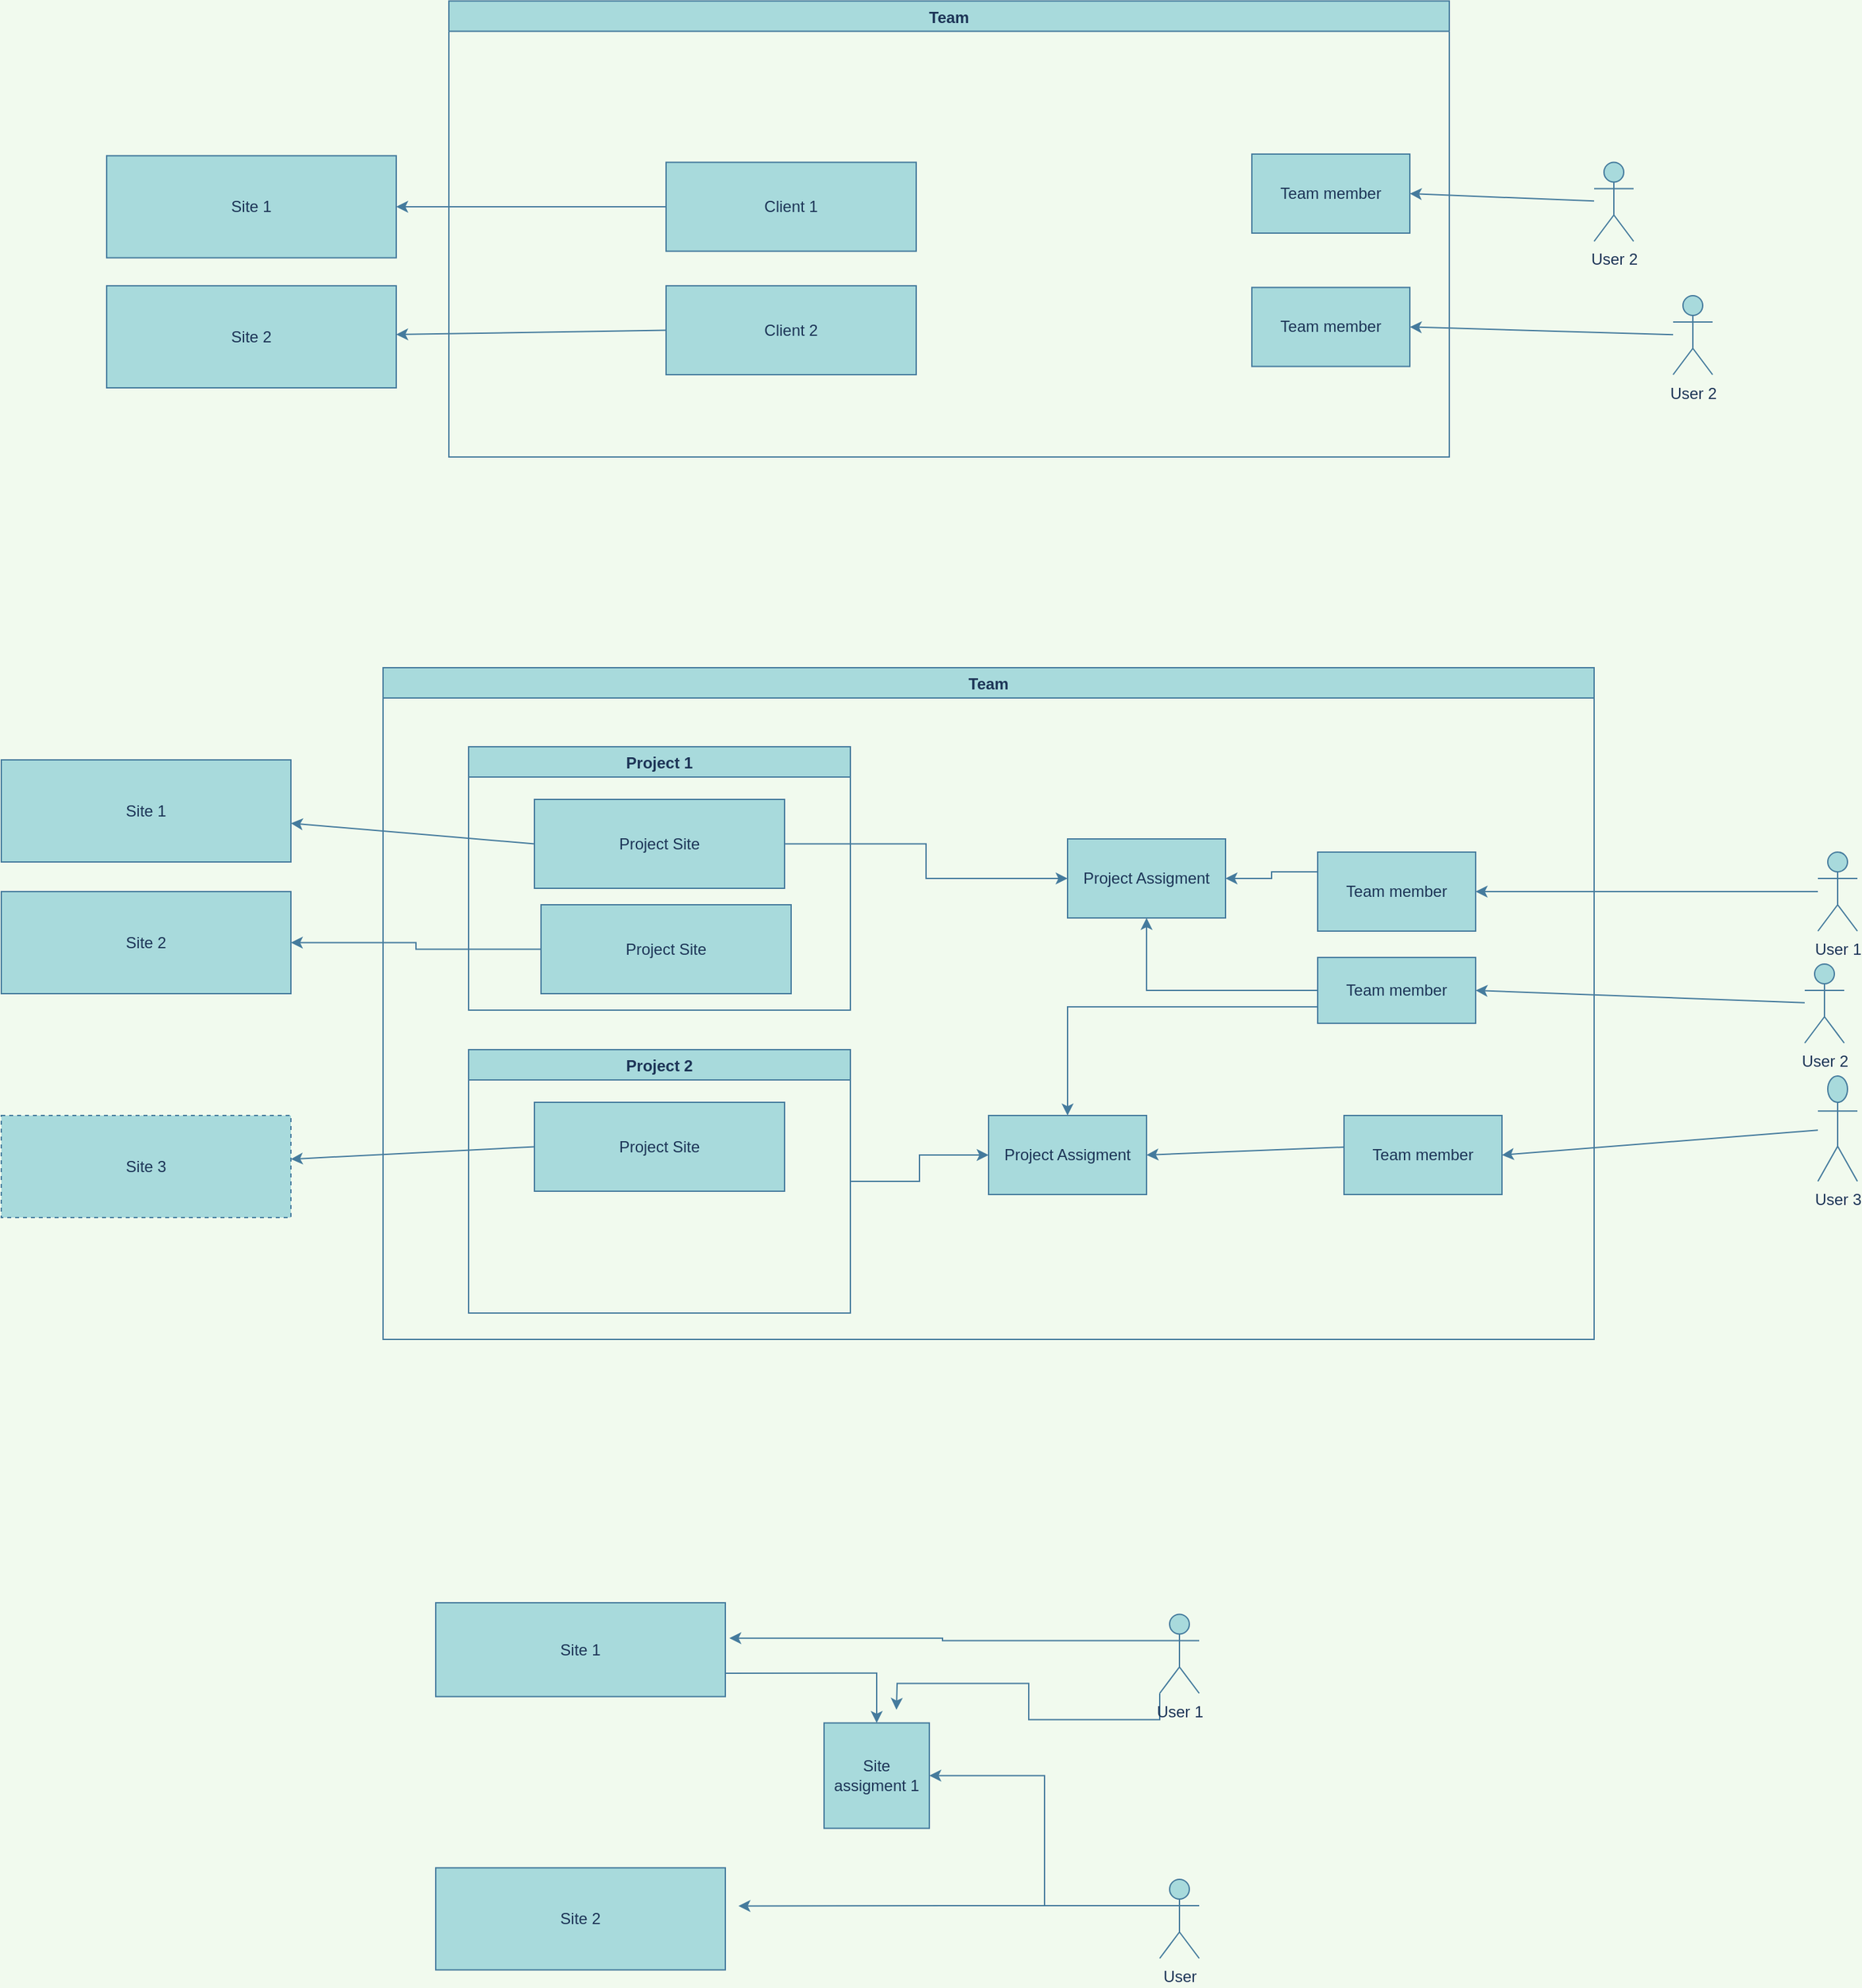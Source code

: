 <mxfile version="17.2.5" type="github">
  <diagram id="3vVKirpilA6g24LbScqC" name="Page-1">
    <mxGraphModel dx="2858" dy="2224" grid="1" gridSize="10" guides="1" tooltips="1" connect="1" arrows="1" fold="1" page="1" pageScale="1" pageWidth="850" pageHeight="1100" background="#F1FAEE" math="0" shadow="0">
      <root>
        <mxCell id="0" />
        <mxCell id="1" parent="0" />
        <mxCell id="0-7ryQPBKPl0MrNLd8Y_-3" value="Site 1" style="rounded=0;whiteSpace=wrap;html=1;fillColor=#A8DADC;strokeColor=#457B9D;fontColor=#1D3557;" vertex="1" parent="1">
          <mxGeometry x="-600" y="130" width="220" height="77.5" as="geometry" />
        </mxCell>
        <mxCell id="0-7ryQPBKPl0MrNLd8Y_-18" style="edgeStyle=orthogonalEdgeStyle;rounded=0;orthogonalLoop=1;jettySize=auto;html=1;exitX=0;exitY=0.333;exitDx=0;exitDy=0;exitPerimeter=0;entryX=1.014;entryY=0.377;entryDx=0;entryDy=0;entryPerimeter=0;labelBackgroundColor=#F1FAEE;strokeColor=#457B9D;fontColor=#1D3557;" edge="1" parent="1" source="0-7ryQPBKPl0MrNLd8Y_-10" target="0-7ryQPBKPl0MrNLd8Y_-12">
          <mxGeometry relative="1" as="geometry" />
        </mxCell>
        <mxCell id="0-7ryQPBKPl0MrNLd8Y_-23" style="edgeStyle=orthogonalEdgeStyle;rounded=0;orthogonalLoop=1;jettySize=auto;html=1;exitX=0;exitY=1;exitDx=0;exitDy=0;exitPerimeter=0;labelBackgroundColor=#F1FAEE;strokeColor=#457B9D;fontColor=#1D3557;" edge="1" parent="1" source="0-7ryQPBKPl0MrNLd8Y_-10">
          <mxGeometry relative="1" as="geometry">
            <mxPoint x="80" y="851.25" as="targetPoint" />
          </mxGeometry>
        </mxCell>
        <mxCell id="0-7ryQPBKPl0MrNLd8Y_-10" value="User 1" style="shape=umlActor;verticalLabelPosition=bottom;verticalAlign=top;html=1;outlineConnect=0;fillColor=#A8DADC;strokeColor=#457B9D;fontColor=#1D3557;" vertex="1" parent="1">
          <mxGeometry x="280" y="778.75" width="30" height="60" as="geometry" />
        </mxCell>
        <mxCell id="0-7ryQPBKPl0MrNLd8Y_-22" style="edgeStyle=orthogonalEdgeStyle;rounded=0;orthogonalLoop=1;jettySize=auto;html=1;exitX=1;exitY=0.75;exitDx=0;exitDy=0;entryX=0.5;entryY=0;entryDx=0;entryDy=0;labelBackgroundColor=#F1FAEE;strokeColor=#457B9D;fontColor=#1D3557;" edge="1" parent="1" source="0-7ryQPBKPl0MrNLd8Y_-12" target="0-7ryQPBKPl0MrNLd8Y_-20">
          <mxGeometry relative="1" as="geometry" />
        </mxCell>
        <mxCell id="0-7ryQPBKPl0MrNLd8Y_-12" value="Site 1" style="rounded=0;whiteSpace=wrap;html=1;fillColor=#A8DADC;strokeColor=#457B9D;fontColor=#1D3557;" vertex="1" parent="1">
          <mxGeometry x="-270" y="770" width="220" height="71.25" as="geometry" />
        </mxCell>
        <mxCell id="0-7ryQPBKPl0MrNLd8Y_-19" style="edgeStyle=orthogonalEdgeStyle;rounded=0;orthogonalLoop=1;jettySize=auto;html=1;exitX=0;exitY=0.333;exitDx=0;exitDy=0;exitPerimeter=0;labelBackgroundColor=#F1FAEE;strokeColor=#457B9D;fontColor=#1D3557;" edge="1" parent="1" source="0-7ryQPBKPl0MrNLd8Y_-13">
          <mxGeometry relative="1" as="geometry">
            <mxPoint x="-40" y="1000.25" as="targetPoint" />
          </mxGeometry>
        </mxCell>
        <mxCell id="0-7ryQPBKPl0MrNLd8Y_-24" style="edgeStyle=orthogonalEdgeStyle;rounded=0;orthogonalLoop=1;jettySize=auto;html=1;exitX=0;exitY=0.333;exitDx=0;exitDy=0;exitPerimeter=0;entryX=1;entryY=0.5;entryDx=0;entryDy=0;labelBackgroundColor=#F1FAEE;strokeColor=#457B9D;fontColor=#1D3557;" edge="1" parent="1" source="0-7ryQPBKPl0MrNLd8Y_-13" target="0-7ryQPBKPl0MrNLd8Y_-20">
          <mxGeometry relative="1" as="geometry" />
        </mxCell>
        <mxCell id="0-7ryQPBKPl0MrNLd8Y_-13" value="User" style="shape=umlActor;verticalLabelPosition=bottom;verticalAlign=top;html=1;outlineConnect=0;fillColor=#A8DADC;strokeColor=#457B9D;fontColor=#1D3557;" vertex="1" parent="1">
          <mxGeometry x="280" y="980" width="30" height="60" as="geometry" />
        </mxCell>
        <mxCell id="0-7ryQPBKPl0MrNLd8Y_-14" value="Site 2" style="rounded=0;whiteSpace=wrap;html=1;fillColor=#A8DADC;strokeColor=#457B9D;fontColor=#1D3557;" vertex="1" parent="1">
          <mxGeometry x="-270" y="971.25" width="220" height="77.5" as="geometry" />
        </mxCell>
        <mxCell id="0-7ryQPBKPl0MrNLd8Y_-20" value="Site assigment 1" style="whiteSpace=wrap;html=1;aspect=fixed;fillColor=#A8DADC;strokeColor=#457B9D;fontColor=#1D3557;" vertex="1" parent="1">
          <mxGeometry x="25" y="861.25" width="80" height="80" as="geometry" />
        </mxCell>
        <mxCell id="0-7ryQPBKPl0MrNLd8Y_-34" value="" style="endArrow=classic;html=1;rounded=0;exitX=0;exitY=0.5;exitDx=0;exitDy=0;labelBackgroundColor=#F1FAEE;strokeColor=#457B9D;fontColor=#1D3557;" edge="1" parent="1" source="0-7ryQPBKPl0MrNLd8Y_-6" target="0-7ryQPBKPl0MrNLd8Y_-3">
          <mxGeometry width="50" height="50" relative="1" as="geometry">
            <mxPoint x="310" y="710" as="sourcePoint" />
            <mxPoint x="360" y="660" as="targetPoint" />
          </mxGeometry>
        </mxCell>
        <mxCell id="0-7ryQPBKPl0MrNLd8Y_-35" value="User 1" style="shape=umlActor;verticalLabelPosition=bottom;verticalAlign=top;html=1;outlineConnect=0;fillColor=#A8DADC;strokeColor=#457B9D;fontColor=#1D3557;" vertex="1" parent="1">
          <mxGeometry x="780" y="200" width="30" height="60" as="geometry" />
        </mxCell>
        <mxCell id="0-7ryQPBKPl0MrNLd8Y_-36" value="" style="endArrow=classic;html=1;rounded=0;entryX=1;entryY=0.5;entryDx=0;entryDy=0;labelBackgroundColor=#F1FAEE;strokeColor=#457B9D;fontColor=#1D3557;" edge="1" parent="1" source="0-7ryQPBKPl0MrNLd8Y_-35" target="0-7ryQPBKPl0MrNLd8Y_-9">
          <mxGeometry width="50" height="50" relative="1" as="geometry">
            <mxPoint x="310" y="710" as="sourcePoint" />
            <mxPoint x="360" y="660" as="targetPoint" />
          </mxGeometry>
        </mxCell>
        <mxCell id="0-7ryQPBKPl0MrNLd8Y_-38" value="Site 1" style="rounded=0;whiteSpace=wrap;html=1;fillColor=#A8DADC;strokeColor=#457B9D;fontColor=#1D3557;" vertex="1" parent="1">
          <mxGeometry x="-520" y="-328.75" width="220" height="77.5" as="geometry" />
        </mxCell>
        <mxCell id="0-7ryQPBKPl0MrNLd8Y_-47" value="" style="endArrow=classic;html=1;rounded=0;exitX=0;exitY=0.5;exitDx=0;exitDy=0;labelBackgroundColor=#F1FAEE;strokeColor=#457B9D;fontColor=#1D3557;" edge="1" parent="1" source="0-7ryQPBKPl0MrNLd8Y_-41" target="0-7ryQPBKPl0MrNLd8Y_-38">
          <mxGeometry width="50" height="50" relative="1" as="geometry">
            <mxPoint x="210" y="140" as="sourcePoint" />
            <mxPoint x="260" y="90" as="targetPoint" />
          </mxGeometry>
        </mxCell>
        <mxCell id="0-7ryQPBKPl0MrNLd8Y_-48" value="User 2" style="shape=umlActor;verticalLabelPosition=bottom;verticalAlign=top;html=1;outlineConnect=0;fillColor=#A8DADC;strokeColor=#457B9D;fontColor=#1D3557;" vertex="1" parent="1">
          <mxGeometry x="610" y="-323.75" width="30" height="60" as="geometry" />
        </mxCell>
        <mxCell id="0-7ryQPBKPl0MrNLd8Y_-49" value="" style="endArrow=classic;html=1;rounded=0;entryX=1;entryY=0.5;entryDx=0;entryDy=0;labelBackgroundColor=#F1FAEE;strokeColor=#457B9D;fontColor=#1D3557;" edge="1" parent="1" source="0-7ryQPBKPl0MrNLd8Y_-48" target="0-7ryQPBKPl0MrNLd8Y_-44">
          <mxGeometry width="50" height="50" relative="1" as="geometry">
            <mxPoint x="210" y="140" as="sourcePoint" />
            <mxPoint x="260" y="90" as="targetPoint" />
          </mxGeometry>
        </mxCell>
        <mxCell id="0-7ryQPBKPl0MrNLd8Y_-55" value="Team" style="swimlane;fillColor=#A8DADC;strokeColor=#457B9D;fontColor=#1D3557;" vertex="1" parent="1">
          <mxGeometry x="-260" y="-446.25" width="760" height="346.25" as="geometry" />
        </mxCell>
        <mxCell id="0-7ryQPBKPl0MrNLd8Y_-44" value="Team member" style="rounded=0;whiteSpace=wrap;html=1;fillColor=#A8DADC;strokeColor=#457B9D;fontColor=#1D3557;" vertex="1" parent="0-7ryQPBKPl0MrNLd8Y_-55">
          <mxGeometry x="610" y="116.25" width="120" height="60" as="geometry" />
        </mxCell>
        <mxCell id="0-7ryQPBKPl0MrNLd8Y_-41" value="Client 1" style="rounded=0;whiteSpace=wrap;html=1;fillColor=#A8DADC;strokeColor=#457B9D;fontColor=#1D3557;" vertex="1" parent="0-7ryQPBKPl0MrNLd8Y_-55">
          <mxGeometry x="165" y="122.5" width="190" height="67.5" as="geometry" />
        </mxCell>
        <mxCell id="0-7ryQPBKPl0MrNLd8Y_-63" value="Site 2" style="rounded=0;whiteSpace=wrap;html=1;fillColor=#A8DADC;strokeColor=#457B9D;fontColor=#1D3557;" vertex="1" parent="0-7ryQPBKPl0MrNLd8Y_-55">
          <mxGeometry x="-260" y="216.25" width="220" height="77.5" as="geometry" />
        </mxCell>
        <mxCell id="0-7ryQPBKPl0MrNLd8Y_-64" value="" style="endArrow=classic;html=1;rounded=0;exitX=0;exitY=0.5;exitDx=0;exitDy=0;labelBackgroundColor=#F1FAEE;strokeColor=#457B9D;fontColor=#1D3557;" edge="1" parent="0-7ryQPBKPl0MrNLd8Y_-55" source="0-7ryQPBKPl0MrNLd8Y_-65" target="0-7ryQPBKPl0MrNLd8Y_-63">
          <mxGeometry width="50" height="50" relative="1" as="geometry">
            <mxPoint x="530" y="680" as="sourcePoint" />
            <mxPoint x="580" y="630" as="targetPoint" />
          </mxGeometry>
        </mxCell>
        <mxCell id="0-7ryQPBKPl0MrNLd8Y_-65" value="Client 2" style="rounded=0;whiteSpace=wrap;html=1;fillColor=#A8DADC;strokeColor=#457B9D;fontColor=#1D3557;" vertex="1" parent="0-7ryQPBKPl0MrNLd8Y_-55">
          <mxGeometry x="165" y="216.25" width="190" height="67.5" as="geometry" />
        </mxCell>
        <mxCell id="0-7ryQPBKPl0MrNLd8Y_-66" value="User 2" style="shape=umlActor;verticalLabelPosition=bottom;verticalAlign=top;html=1;outlineConnect=0;fillColor=#A8DADC;strokeColor=#457B9D;fontColor=#1D3557;" vertex="1" parent="0-7ryQPBKPl0MrNLd8Y_-55">
          <mxGeometry x="930" y="223.75" width="30" height="60" as="geometry" />
        </mxCell>
        <mxCell id="0-7ryQPBKPl0MrNLd8Y_-67" value="" style="endArrow=classic;html=1;rounded=0;entryX=1;entryY=0.5;entryDx=0;entryDy=0;labelBackgroundColor=#F1FAEE;strokeColor=#457B9D;fontColor=#1D3557;" edge="1" parent="0-7ryQPBKPl0MrNLd8Y_-55" source="0-7ryQPBKPl0MrNLd8Y_-66" target="0-7ryQPBKPl0MrNLd8Y_-68">
          <mxGeometry width="50" height="50" relative="1" as="geometry">
            <mxPoint x="530" y="687.5" as="sourcePoint" />
            <mxPoint x="580" y="637.5" as="targetPoint" />
          </mxGeometry>
        </mxCell>
        <mxCell id="0-7ryQPBKPl0MrNLd8Y_-68" value="Team member" style="rounded=0;whiteSpace=wrap;html=1;fillColor=#A8DADC;strokeColor=#457B9D;fontColor=#1D3557;" vertex="1" parent="0-7ryQPBKPl0MrNLd8Y_-55">
          <mxGeometry x="610" y="217.5" width="120" height="60" as="geometry" />
        </mxCell>
        <mxCell id="0-7ryQPBKPl0MrNLd8Y_-56" value="Team" style="swimlane;fillColor=#A8DADC;strokeColor=#457B9D;fontColor=#1D3557;" vertex="1" parent="1">
          <mxGeometry x="-310" y="60" width="920" height="510" as="geometry" />
        </mxCell>
        <mxCell id="0-7ryQPBKPl0MrNLd8Y_-59" value="Project 1" style="swimlane;fillColor=#A8DADC;strokeColor=#457B9D;fontColor=#1D3557;" vertex="1" parent="0-7ryQPBKPl0MrNLd8Y_-56">
          <mxGeometry x="65" y="60.0" width="290" height="200" as="geometry" />
        </mxCell>
        <mxCell id="0-7ryQPBKPl0MrNLd8Y_-6" value="Project Site" style="rounded=0;whiteSpace=wrap;html=1;fillColor=#A8DADC;strokeColor=#457B9D;fontColor=#1D3557;" vertex="1" parent="0-7ryQPBKPl0MrNLd8Y_-59">
          <mxGeometry x="50" y="40" width="190" height="67.5" as="geometry" />
        </mxCell>
        <mxCell id="0-7ryQPBKPl0MrNLd8Y_-73" value="Project Site" style="rounded=0;whiteSpace=wrap;html=1;fillColor=#A8DADC;strokeColor=#457B9D;fontColor=#1D3557;" vertex="1" parent="0-7ryQPBKPl0MrNLd8Y_-59">
          <mxGeometry x="55" y="120" width="190" height="67.5" as="geometry" />
        </mxCell>
        <mxCell id="0-7ryQPBKPl0MrNLd8Y_-29" value="Project Assigment" style="rounded=0;whiteSpace=wrap;html=1;fillColor=#A8DADC;strokeColor=#457B9D;fontColor=#1D3557;" vertex="1" parent="0-7ryQPBKPl0MrNLd8Y_-56">
          <mxGeometry x="520" y="130" width="120" height="60" as="geometry" />
        </mxCell>
        <mxCell id="0-7ryQPBKPl0MrNLd8Y_-9" value="Team member" style="rounded=0;whiteSpace=wrap;html=1;fillColor=#A8DADC;strokeColor=#457B9D;fontColor=#1D3557;" vertex="1" parent="0-7ryQPBKPl0MrNLd8Y_-56">
          <mxGeometry x="710" y="140" width="120" height="60" as="geometry" />
        </mxCell>
        <mxCell id="0-7ryQPBKPl0MrNLd8Y_-33" style="edgeStyle=orthogonalEdgeStyle;rounded=0;orthogonalLoop=1;jettySize=auto;html=1;exitX=0;exitY=0.25;exitDx=0;exitDy=0;labelBackgroundColor=#F1FAEE;strokeColor=#457B9D;fontColor=#1D3557;" edge="1" parent="0-7ryQPBKPl0MrNLd8Y_-56" source="0-7ryQPBKPl0MrNLd8Y_-9" target="0-7ryQPBKPl0MrNLd8Y_-29">
          <mxGeometry relative="1" as="geometry" />
        </mxCell>
        <mxCell id="0-7ryQPBKPl0MrNLd8Y_-61" style="edgeStyle=orthogonalEdgeStyle;rounded=0;orthogonalLoop=1;jettySize=auto;html=1;entryX=0;entryY=0.5;entryDx=0;entryDy=0;labelBackgroundColor=#F1FAEE;strokeColor=#457B9D;fontColor=#1D3557;" edge="1" parent="0-7ryQPBKPl0MrNLd8Y_-56" source="0-7ryQPBKPl0MrNLd8Y_-6" target="0-7ryQPBKPl0MrNLd8Y_-29">
          <mxGeometry relative="1" as="geometry" />
        </mxCell>
        <mxCell id="0-7ryQPBKPl0MrNLd8Y_-83" value="Team member" style="rounded=0;whiteSpace=wrap;html=1;fillColor=#A8DADC;strokeColor=#457B9D;fontColor=#1D3557;" vertex="1" parent="0-7ryQPBKPl0MrNLd8Y_-56">
          <mxGeometry x="730" y="340" width="120" height="60" as="geometry" />
        </mxCell>
        <mxCell id="0-7ryQPBKPl0MrNLd8Y_-86" style="edgeStyle=orthogonalEdgeStyle;rounded=0;orthogonalLoop=1;jettySize=auto;html=1;exitX=0;exitY=0.5;exitDx=0;exitDy=0;labelBackgroundColor=#F1FAEE;strokeColor=#457B9D;fontColor=#1D3557;" edge="1" parent="0-7ryQPBKPl0MrNLd8Y_-56" source="0-7ryQPBKPl0MrNLd8Y_-79" target="0-7ryQPBKPl0MrNLd8Y_-29">
          <mxGeometry relative="1" as="geometry" />
        </mxCell>
        <mxCell id="0-7ryQPBKPl0MrNLd8Y_-96" style="edgeStyle=orthogonalEdgeStyle;rounded=0;orthogonalLoop=1;jettySize=auto;html=1;exitX=0;exitY=0.75;exitDx=0;exitDy=0;entryX=0.5;entryY=0;entryDx=0;entryDy=0;labelBackgroundColor=#F1FAEE;strokeColor=#457B9D;fontColor=#1D3557;" edge="1" parent="0-7ryQPBKPl0MrNLd8Y_-56" source="0-7ryQPBKPl0MrNLd8Y_-79" target="0-7ryQPBKPl0MrNLd8Y_-92">
          <mxGeometry relative="1" as="geometry" />
        </mxCell>
        <mxCell id="0-7ryQPBKPl0MrNLd8Y_-79" value="Team member" style="rounded=0;whiteSpace=wrap;html=1;fillColor=#A8DADC;strokeColor=#457B9D;fontColor=#1D3557;" vertex="1" parent="0-7ryQPBKPl0MrNLd8Y_-56">
          <mxGeometry x="710" y="220" width="120" height="50" as="geometry" />
        </mxCell>
        <mxCell id="0-7ryQPBKPl0MrNLd8Y_-95" style="edgeStyle=orthogonalEdgeStyle;rounded=0;orthogonalLoop=1;jettySize=auto;html=1;exitX=1;exitY=0.5;exitDx=0;exitDy=0;labelBackgroundColor=#F1FAEE;strokeColor=#457B9D;fontColor=#1D3557;" edge="1" parent="0-7ryQPBKPl0MrNLd8Y_-56" source="0-7ryQPBKPl0MrNLd8Y_-87" target="0-7ryQPBKPl0MrNLd8Y_-92">
          <mxGeometry relative="1" as="geometry" />
        </mxCell>
        <mxCell id="0-7ryQPBKPl0MrNLd8Y_-87" value="Project 2" style="swimlane;fillColor=#A8DADC;strokeColor=#457B9D;fontColor=#1D3557;" vertex="1" parent="0-7ryQPBKPl0MrNLd8Y_-56">
          <mxGeometry x="65" y="290" width="290" height="200" as="geometry" />
        </mxCell>
        <mxCell id="0-7ryQPBKPl0MrNLd8Y_-88" value="Project Site" style="rounded=0;whiteSpace=wrap;html=1;fillColor=#A8DADC;strokeColor=#457B9D;fontColor=#1D3557;" vertex="1" parent="0-7ryQPBKPl0MrNLd8Y_-87">
          <mxGeometry x="50" y="40" width="190" height="67.5" as="geometry" />
        </mxCell>
        <mxCell id="0-7ryQPBKPl0MrNLd8Y_-92" value="Project Assigment" style="rounded=0;whiteSpace=wrap;html=1;fillColor=#A8DADC;strokeColor=#457B9D;fontColor=#1D3557;" vertex="1" parent="0-7ryQPBKPl0MrNLd8Y_-56">
          <mxGeometry x="460" y="340" width="120" height="60" as="geometry" />
        </mxCell>
        <mxCell id="0-7ryQPBKPl0MrNLd8Y_-93" value="" style="endArrow=classic;html=1;rounded=0;entryX=1;entryY=0.5;entryDx=0;entryDy=0;exitX=0;exitY=0.4;exitDx=0;exitDy=0;exitPerimeter=0;labelBackgroundColor=#F1FAEE;strokeColor=#457B9D;fontColor=#1D3557;" edge="1" parent="0-7ryQPBKPl0MrNLd8Y_-56" source="0-7ryQPBKPl0MrNLd8Y_-83" target="0-7ryQPBKPl0MrNLd8Y_-92">
          <mxGeometry width="50" height="50" relative="1" as="geometry">
            <mxPoint x="660" y="380" as="sourcePoint" />
            <mxPoint x="710" y="330" as="targetPoint" />
          </mxGeometry>
        </mxCell>
        <mxCell id="0-7ryQPBKPl0MrNLd8Y_-74" value="Site 2" style="rounded=0;whiteSpace=wrap;html=1;fillColor=#A8DADC;strokeColor=#457B9D;fontColor=#1D3557;" vertex="1" parent="1">
          <mxGeometry x="-600" y="230" width="220" height="77.5" as="geometry" />
        </mxCell>
        <mxCell id="0-7ryQPBKPl0MrNLd8Y_-75" style="edgeStyle=orthogonalEdgeStyle;rounded=0;orthogonalLoop=1;jettySize=auto;html=1;entryX=1;entryY=0.5;entryDx=0;entryDy=0;labelBackgroundColor=#F1FAEE;strokeColor=#457B9D;fontColor=#1D3557;" edge="1" parent="1" source="0-7ryQPBKPl0MrNLd8Y_-73" target="0-7ryQPBKPl0MrNLd8Y_-74">
          <mxGeometry relative="1" as="geometry" />
        </mxCell>
        <mxCell id="0-7ryQPBKPl0MrNLd8Y_-77" value="User 2" style="shape=umlActor;verticalLabelPosition=bottom;verticalAlign=top;html=1;outlineConnect=0;fillColor=#A8DADC;strokeColor=#457B9D;fontColor=#1D3557;" vertex="1" parent="1">
          <mxGeometry x="770" y="285" width="30" height="60" as="geometry" />
        </mxCell>
        <mxCell id="0-7ryQPBKPl0MrNLd8Y_-78" value="" style="endArrow=classic;html=1;rounded=0;entryX=1;entryY=0.5;entryDx=0;entryDy=0;labelBackgroundColor=#F1FAEE;strokeColor=#457B9D;fontColor=#1D3557;" edge="1" parent="1" source="0-7ryQPBKPl0MrNLd8Y_-77" target="0-7ryQPBKPl0MrNLd8Y_-79">
          <mxGeometry width="50" height="50" relative="1" as="geometry">
            <mxPoint x="320" y="720" as="sourcePoint" />
            <mxPoint x="370" y="670" as="targetPoint" />
          </mxGeometry>
        </mxCell>
        <mxCell id="0-7ryQPBKPl0MrNLd8Y_-81" value="&lt;div&gt;User 3&lt;/div&gt;&lt;div&gt;&lt;br&gt;&lt;/div&gt;" style="shape=umlActor;verticalLabelPosition=bottom;verticalAlign=top;html=1;outlineConnect=0;fillColor=#A8DADC;strokeColor=#457B9D;fontColor=#1D3557;" vertex="1" parent="1">
          <mxGeometry x="780" y="370" width="30" height="80" as="geometry" />
        </mxCell>
        <mxCell id="0-7ryQPBKPl0MrNLd8Y_-82" value="" style="endArrow=classic;html=1;rounded=0;entryX=1;entryY=0.5;entryDx=0;entryDy=0;labelBackgroundColor=#F1FAEE;strokeColor=#457B9D;fontColor=#1D3557;" edge="1" parent="1" source="0-7ryQPBKPl0MrNLd8Y_-81" target="0-7ryQPBKPl0MrNLd8Y_-83">
          <mxGeometry width="50" height="50" relative="1" as="geometry">
            <mxPoint x="310" y="870" as="sourcePoint" />
            <mxPoint x="360" y="820" as="targetPoint" />
          </mxGeometry>
        </mxCell>
        <mxCell id="0-7ryQPBKPl0MrNLd8Y_-90" value="Site 3" style="rounded=0;whiteSpace=wrap;html=1;dashed=1;fillColor=#A8DADC;strokeColor=#457B9D;fontColor=#1D3557;" vertex="1" parent="1">
          <mxGeometry x="-600" y="400" width="220" height="77.5" as="geometry" />
        </mxCell>
        <mxCell id="0-7ryQPBKPl0MrNLd8Y_-91" value="" style="endArrow=classic;html=1;rounded=0;exitX=0;exitY=0.5;exitDx=0;exitDy=0;labelBackgroundColor=#F1FAEE;strokeColor=#457B9D;fontColor=#1D3557;" edge="1" parent="1" source="0-7ryQPBKPl0MrNLd8Y_-88" target="0-7ryQPBKPl0MrNLd8Y_-90">
          <mxGeometry width="50" height="50" relative="1" as="geometry">
            <mxPoint x="330" y="440" as="sourcePoint" />
            <mxPoint x="380" y="390" as="targetPoint" />
          </mxGeometry>
        </mxCell>
      </root>
    </mxGraphModel>
  </diagram>
</mxfile>
